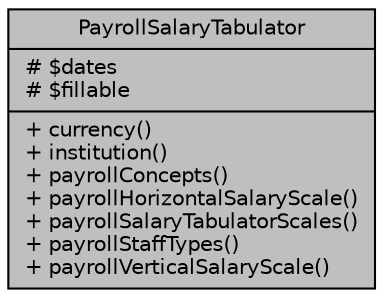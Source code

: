 digraph "PayrollSalaryTabulator"
{
 // LATEX_PDF_SIZE
  bgcolor="transparent";
  edge [fontname="Helvetica",fontsize="10",labelfontname="Helvetica",labelfontsize="10"];
  node [fontname="Helvetica",fontsize="10",shape=record];
  Node1 [label="{PayrollSalaryTabulator\n|# $dates\l# $fillable\l|+ currency()\l+ institution()\l+ payrollConcepts()\l+ payrollHorizontalSalaryScale()\l+ payrollSalaryTabulatorScales()\l+ payrollStaffTypes()\l+ payrollVerticalSalaryScale()\l}",height=0.2,width=0.4,color="black", fillcolor="grey75", style="filled", fontcolor="black",tooltip="Datos de los tabuladores salariales."];
}

